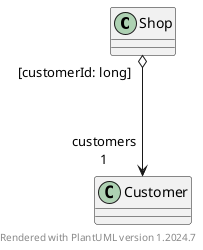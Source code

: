 @startuml
    
    ' Use a qualifier (key) definition in square brackets on the association end of
    ' the referencing type.
    ' Specifiy a multiplicity for each reference belonging to one key, i.e.
    ' the following qualified association means a shop references multiple customers,
    ' but only 1 customer per customer ID. That's usual for maps (e.g. java.util.Map).
    Shop "[customerId: long]" o---> "customers\n1" Customer

footer Rendered with PlantUML version %version()
@enduml